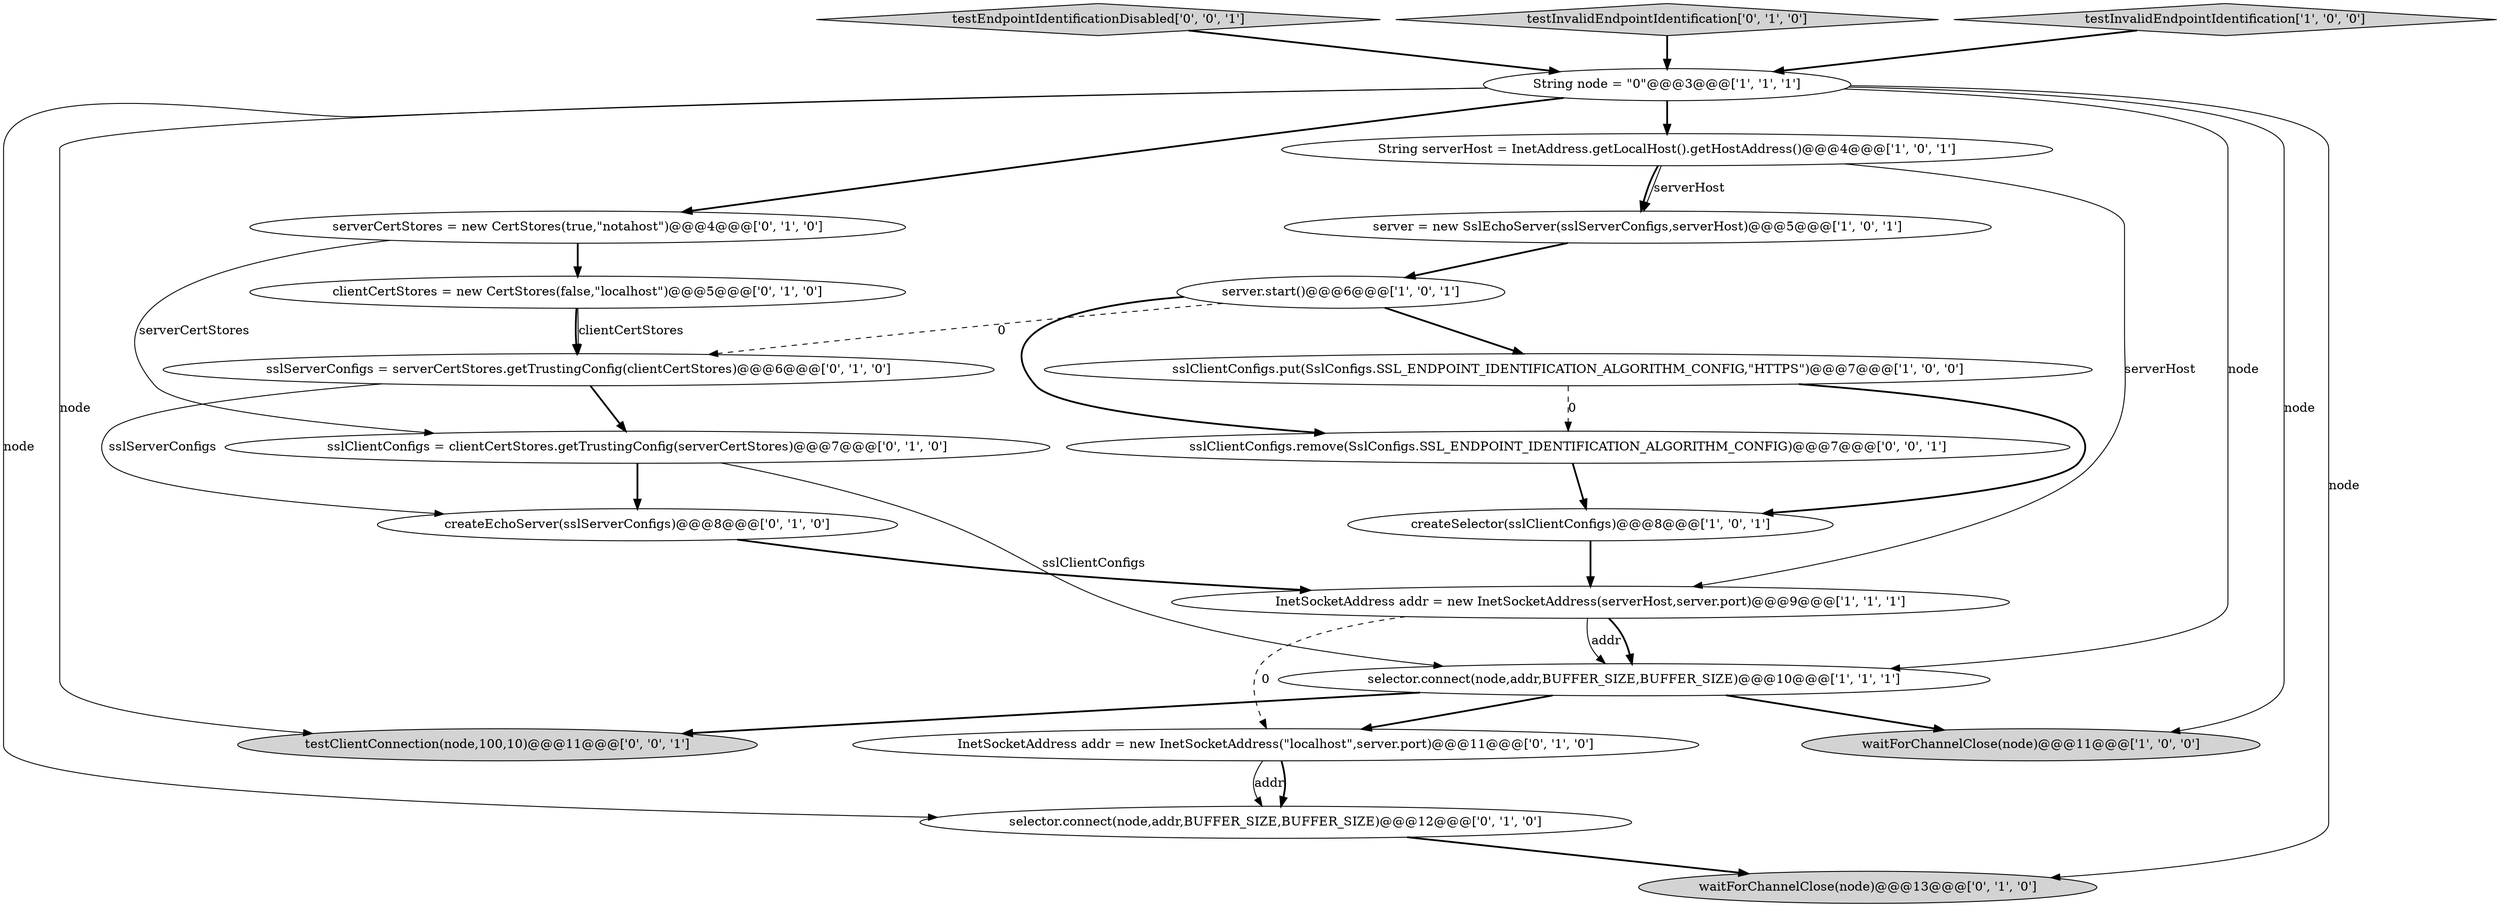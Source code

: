 digraph {
0 [style = filled, label = "createSelector(sslClientConfigs)@@@8@@@['1', '0', '1']", fillcolor = white, shape = ellipse image = "AAA0AAABBB1BBB"];
21 [style = filled, label = "sslClientConfigs.remove(SslConfigs.SSL_ENDPOINT_IDENTIFICATION_ALGORITHM_CONFIG)@@@7@@@['0', '0', '1']", fillcolor = white, shape = ellipse image = "AAA0AAABBB3BBB"];
12 [style = filled, label = "createEchoServer(sslServerConfigs)@@@8@@@['0', '1', '0']", fillcolor = white, shape = ellipse image = "AAA1AAABBB2BBB"];
8 [style = filled, label = "InetSocketAddress addr = new InetSocketAddress(serverHost,server.port)@@@9@@@['1', '1', '1']", fillcolor = white, shape = ellipse image = "AAA0AAABBB1BBB"];
17 [style = filled, label = "sslClientConfigs = clientCertStores.getTrustingConfig(serverCertStores)@@@7@@@['0', '1', '0']", fillcolor = white, shape = ellipse image = "AAA1AAABBB2BBB"];
20 [style = filled, label = "testEndpointIdentificationDisabled['0', '0', '1']", fillcolor = lightgray, shape = diamond image = "AAA0AAABBB3BBB"];
11 [style = filled, label = "testInvalidEndpointIdentification['0', '1', '0']", fillcolor = lightgray, shape = diamond image = "AAA0AAABBB2BBB"];
19 [style = filled, label = "testClientConnection(node,100,10)@@@11@@@['0', '0', '1']", fillcolor = lightgray, shape = ellipse image = "AAA0AAABBB3BBB"];
15 [style = filled, label = "selector.connect(node,addr,BUFFER_SIZE,BUFFER_SIZE)@@@12@@@['0', '1', '0']", fillcolor = white, shape = ellipse image = "AAA0AAABBB2BBB"];
2 [style = filled, label = "String node = \"0\"@@@3@@@['1', '1', '1']", fillcolor = white, shape = ellipse image = "AAA0AAABBB1BBB"];
14 [style = filled, label = "clientCertStores = new CertStores(false,\"localhost\")@@@5@@@['0', '1', '0']", fillcolor = white, shape = ellipse image = "AAA0AAABBB2BBB"];
5 [style = filled, label = "String serverHost = InetAddress.getLocalHost().getHostAddress()@@@4@@@['1', '0', '1']", fillcolor = white, shape = ellipse image = "AAA0AAABBB1BBB"];
3 [style = filled, label = "server = new SslEchoServer(sslServerConfigs,serverHost)@@@5@@@['1', '0', '1']", fillcolor = white, shape = ellipse image = "AAA0AAABBB1BBB"];
1 [style = filled, label = "sslClientConfigs.put(SslConfigs.SSL_ENDPOINT_IDENTIFICATION_ALGORITHM_CONFIG,\"HTTPS\")@@@7@@@['1', '0', '0']", fillcolor = white, shape = ellipse image = "AAA0AAABBB1BBB"];
6 [style = filled, label = "selector.connect(node,addr,BUFFER_SIZE,BUFFER_SIZE)@@@10@@@['1', '1', '1']", fillcolor = white, shape = ellipse image = "AAA0AAABBB1BBB"];
13 [style = filled, label = "serverCertStores = new CertStores(true,\"notahost\")@@@4@@@['0', '1', '0']", fillcolor = white, shape = ellipse image = "AAA0AAABBB2BBB"];
7 [style = filled, label = "testInvalidEndpointIdentification['1', '0', '0']", fillcolor = lightgray, shape = diamond image = "AAA0AAABBB1BBB"];
4 [style = filled, label = "server.start()@@@6@@@['1', '0', '1']", fillcolor = white, shape = ellipse image = "AAA0AAABBB1BBB"];
18 [style = filled, label = "waitForChannelClose(node)@@@13@@@['0', '1', '0']", fillcolor = lightgray, shape = ellipse image = "AAA0AAABBB2BBB"];
16 [style = filled, label = "sslServerConfigs = serverCertStores.getTrustingConfig(clientCertStores)@@@6@@@['0', '1', '0']", fillcolor = white, shape = ellipse image = "AAA1AAABBB2BBB"];
9 [style = filled, label = "waitForChannelClose(node)@@@11@@@['1', '0', '0']", fillcolor = lightgray, shape = ellipse image = "AAA0AAABBB1BBB"];
10 [style = filled, label = "InetSocketAddress addr = new InetSocketAddress(\"localhost\",server.port)@@@11@@@['0', '1', '0']", fillcolor = white, shape = ellipse image = "AAA1AAABBB2BBB"];
14->16 [style = solid, label="clientCertStores"];
10->15 [style = solid, label="addr"];
14->16 [style = bold, label=""];
15->18 [style = bold, label=""];
2->13 [style = bold, label=""];
2->5 [style = bold, label=""];
8->6 [style = solid, label="addr"];
2->6 [style = solid, label="node"];
4->16 [style = dashed, label="0"];
1->21 [style = dashed, label="0"];
17->12 [style = bold, label=""];
0->8 [style = bold, label=""];
8->6 [style = bold, label=""];
6->19 [style = bold, label=""];
5->3 [style = solid, label="serverHost"];
11->2 [style = bold, label=""];
4->1 [style = bold, label=""];
2->15 [style = solid, label="node"];
6->10 [style = bold, label=""];
6->9 [style = bold, label=""];
2->18 [style = solid, label="node"];
16->12 [style = solid, label="sslServerConfigs"];
5->8 [style = solid, label="serverHost"];
10->15 [style = bold, label=""];
16->17 [style = bold, label=""];
5->3 [style = bold, label=""];
20->2 [style = bold, label=""];
8->10 [style = dashed, label="0"];
13->14 [style = bold, label=""];
21->0 [style = bold, label=""];
17->6 [style = solid, label="sslClientConfigs"];
2->19 [style = solid, label="node"];
4->21 [style = bold, label=""];
12->8 [style = bold, label=""];
2->9 [style = solid, label="node"];
3->4 [style = bold, label=""];
13->17 [style = solid, label="serverCertStores"];
1->0 [style = bold, label=""];
7->2 [style = bold, label=""];
}
